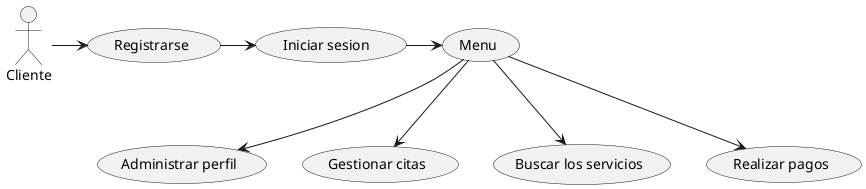 
@startuml

actor Cliente as cliente
usecase (Iniciar sesion ) as iniciarsesion
usecase (Registrarse) as registrarse
usecase (Menu) as menu
usecase (Administrar perfil) as administrarperfil
usecase (Gestionar citas) as gestionarcitas
usecase (Buscar los servicios) as buscarservicios
usecase (Realizar pagos) as realizarpagos

cliente -right-> registrarse
registrarse -right-> iniciarsesion
iniciarsesion -right-> menu
menu -down-> administrarperfil
menu -down->gestionarcitas
menu -down->buscarservicios
menu -down-> realizarpagos



@enduml
